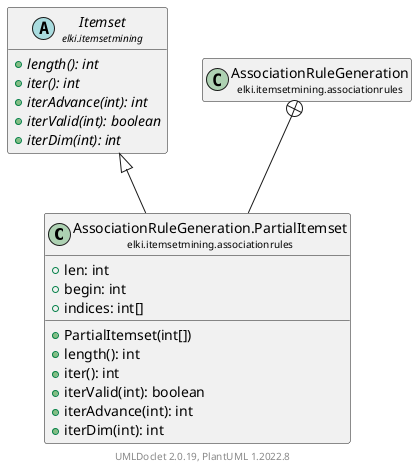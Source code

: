 @startuml
    remove .*\.(Instance|Par|Parameterizer|Factory)$
    set namespaceSeparator none
    hide empty fields
    hide empty methods

    class "<size:14>AssociationRuleGeneration.PartialItemset\n<size:10>elki.itemsetmining.associationrules" as elki.itemsetmining.associationrules.AssociationRuleGeneration.PartialItemset [[AssociationRuleGeneration.PartialItemset.html]] {
        +len: int
        +begin: int
        +indices: int[]
        +PartialItemset(int[])
        +length(): int
        +iter(): int
        +iterValid(int): boolean
        +iterAdvance(int): int
        +iterDim(int): int
    }

    abstract class "<size:14>Itemset\n<size:10>elki.itemsetmining" as elki.itemsetmining.Itemset [[../Itemset.html]] {
        {abstract} +length(): int
        {abstract} +iter(): int
        {abstract} +iterAdvance(int): int
        {abstract} +iterValid(int): boolean
        {abstract} +iterDim(int): int
    }
    class "<size:14>AssociationRuleGeneration\n<size:10>elki.itemsetmining.associationrules" as elki.itemsetmining.associationrules.AssociationRuleGeneration [[AssociationRuleGeneration.html]]

    elki.itemsetmining.Itemset <|-- elki.itemsetmining.associationrules.AssociationRuleGeneration.PartialItemset
    elki.itemsetmining.associationrules.AssociationRuleGeneration +-- elki.itemsetmining.associationrules.AssociationRuleGeneration.PartialItemset

    center footer UMLDoclet 2.0.19, PlantUML 1.2022.8
@enduml
